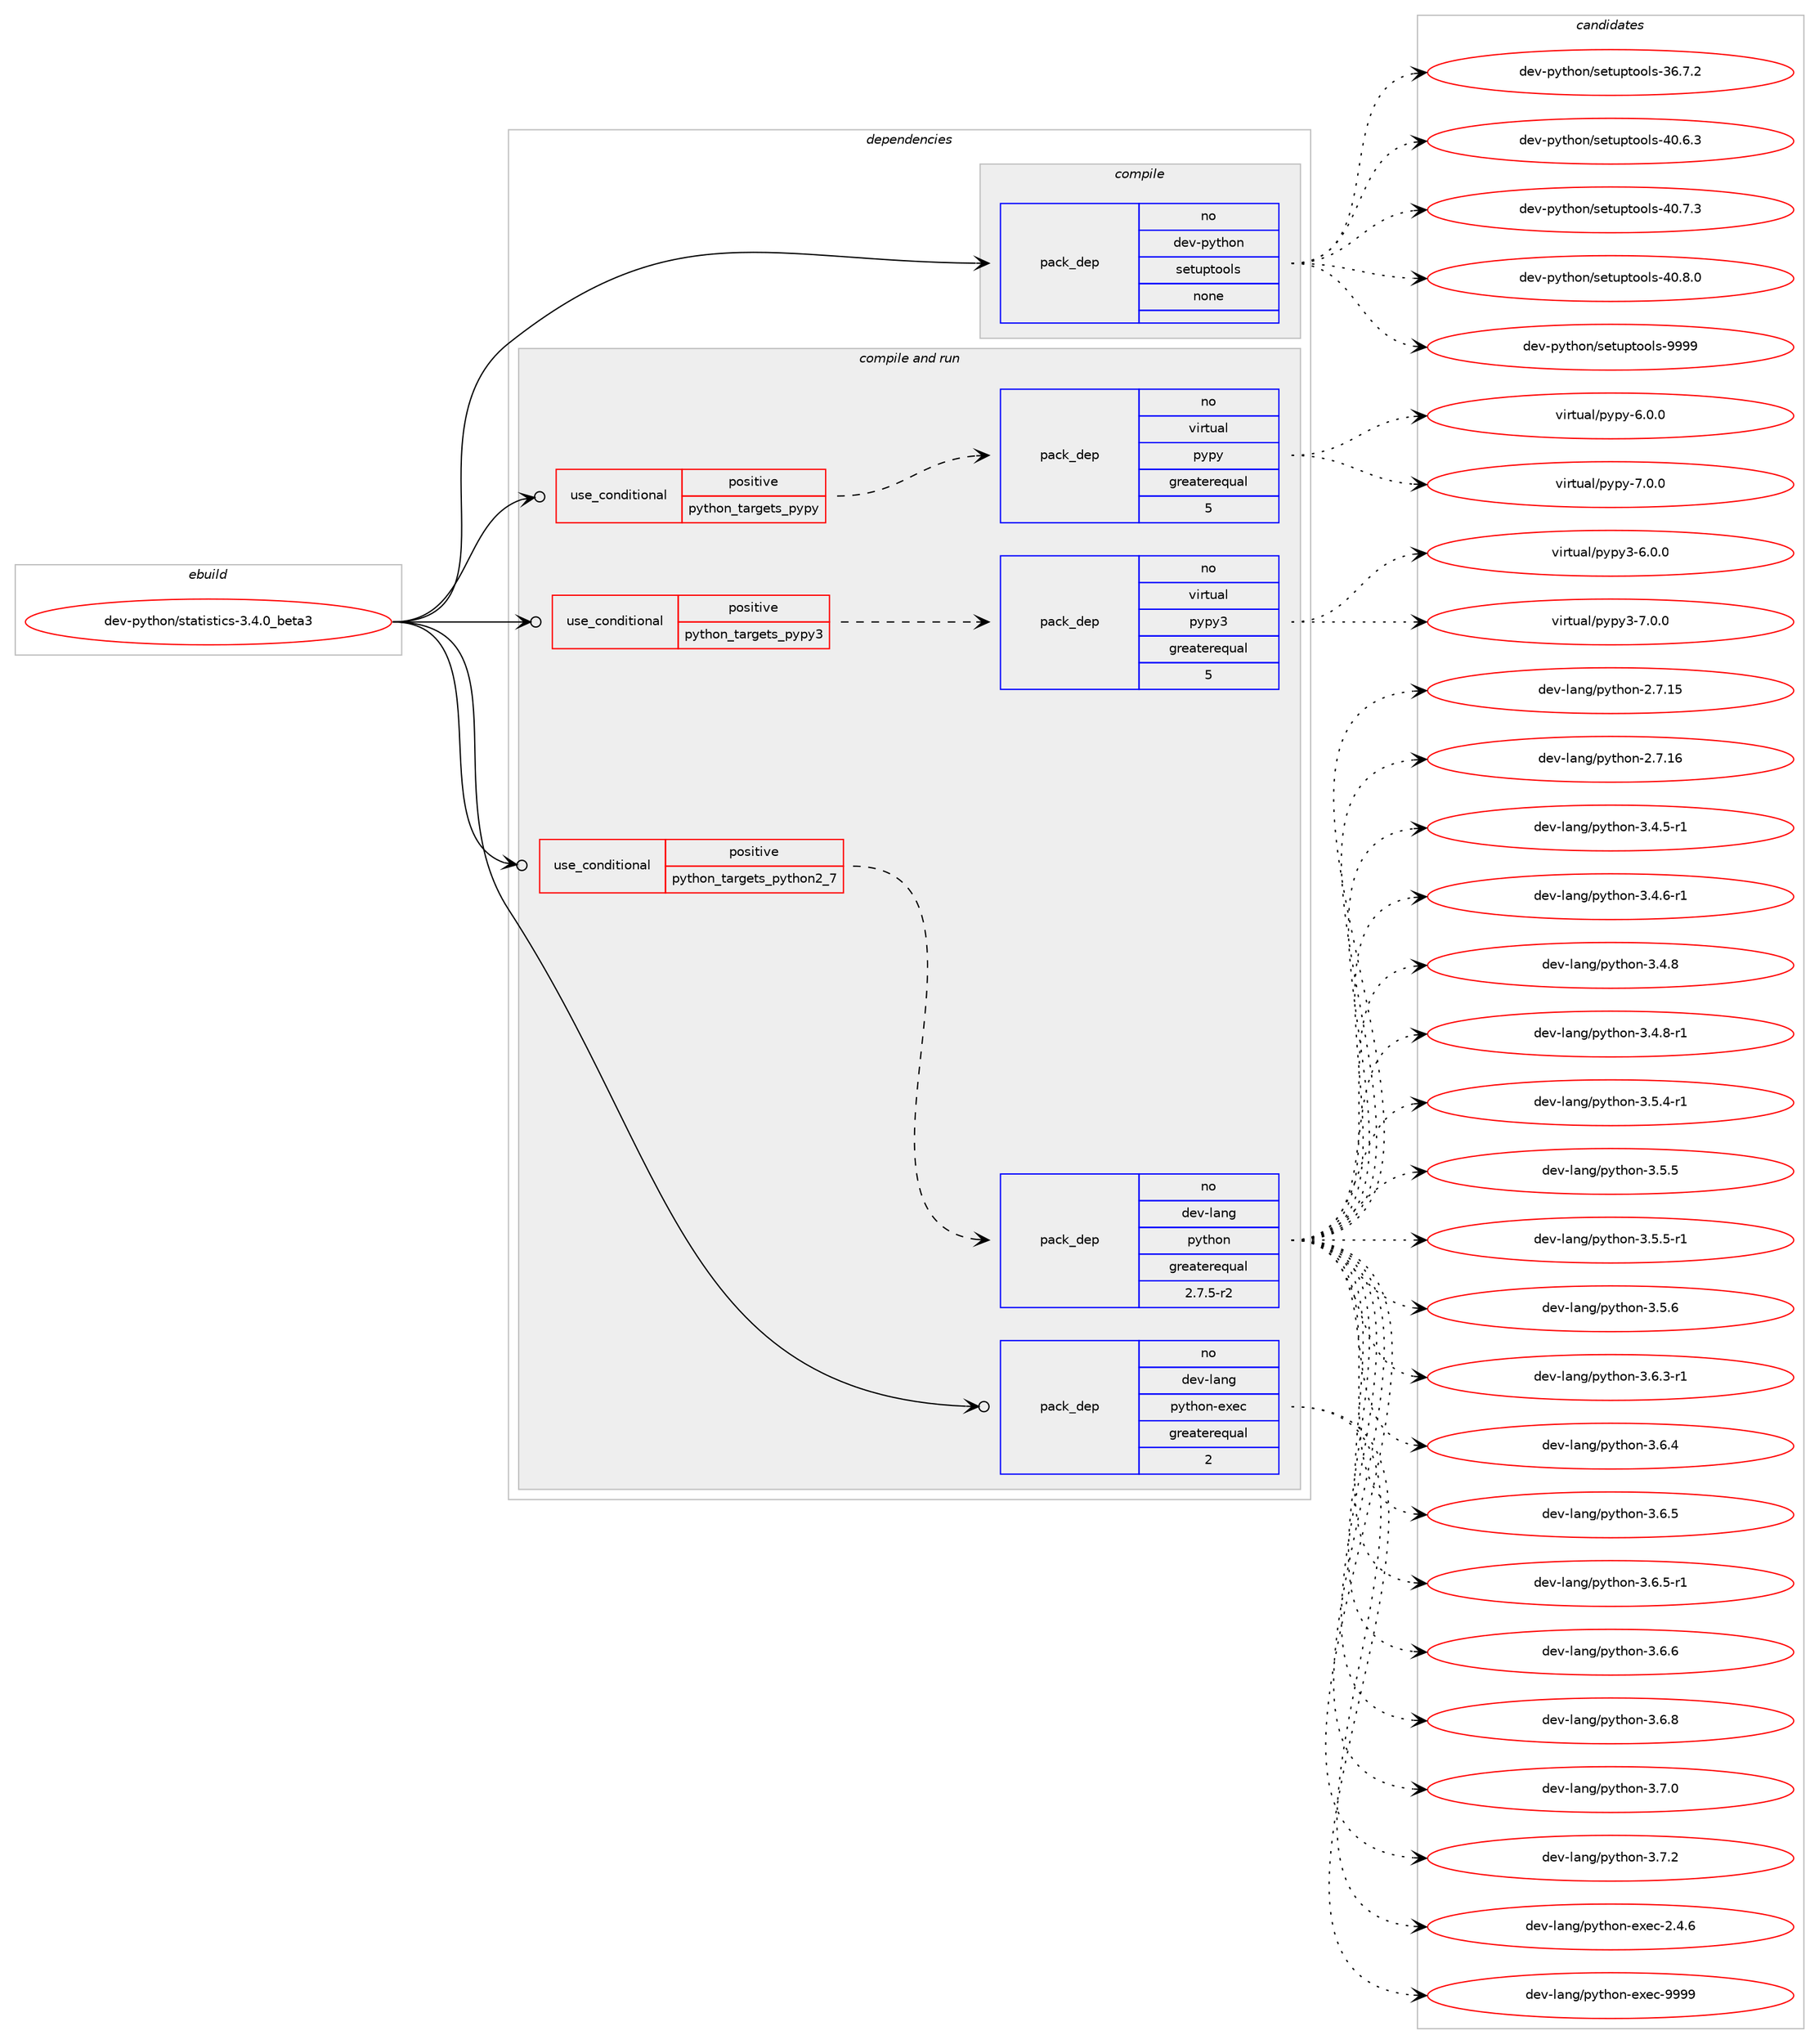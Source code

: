 digraph prolog {

# *************
# Graph options
# *************

newrank=true;
concentrate=true;
compound=true;
graph [rankdir=LR,fontname=Helvetica,fontsize=10,ranksep=1.5];#, ranksep=2.5, nodesep=0.2];
edge  [arrowhead=vee];
node  [fontname=Helvetica,fontsize=10];

# **********
# The ebuild
# **********

subgraph cluster_leftcol {
color=gray;
rank=same;
label=<<i>ebuild</i>>;
id [label="dev-python/statistics-3.4.0_beta3", color=red, width=4, href="../dev-python/statistics-3.4.0_beta3.svg"];
}

# ****************
# The dependencies
# ****************

subgraph cluster_midcol {
color=gray;
label=<<i>dependencies</i>>;
subgraph cluster_compile {
fillcolor="#eeeeee";
style=filled;
label=<<i>compile</i>>;
subgraph pack1034487 {
dependency1443097 [label=<<TABLE BORDER="0" CELLBORDER="1" CELLSPACING="0" CELLPADDING="4" WIDTH="220"><TR><TD ROWSPAN="6" CELLPADDING="30">pack_dep</TD></TR><TR><TD WIDTH="110">no</TD></TR><TR><TD>dev-python</TD></TR><TR><TD>setuptools</TD></TR><TR><TD>none</TD></TR><TR><TD></TD></TR></TABLE>>, shape=none, color=blue];
}
id:e -> dependency1443097:w [weight=20,style="solid",arrowhead="vee"];
}
subgraph cluster_compileandrun {
fillcolor="#eeeeee";
style=filled;
label=<<i>compile and run</i>>;
subgraph cond385248 {
dependency1443098 [label=<<TABLE BORDER="0" CELLBORDER="1" CELLSPACING="0" CELLPADDING="4"><TR><TD ROWSPAN="3" CELLPADDING="10">use_conditional</TD></TR><TR><TD>positive</TD></TR><TR><TD>python_targets_pypy</TD></TR></TABLE>>, shape=none, color=red];
subgraph pack1034488 {
dependency1443099 [label=<<TABLE BORDER="0" CELLBORDER="1" CELLSPACING="0" CELLPADDING="4" WIDTH="220"><TR><TD ROWSPAN="6" CELLPADDING="30">pack_dep</TD></TR><TR><TD WIDTH="110">no</TD></TR><TR><TD>virtual</TD></TR><TR><TD>pypy</TD></TR><TR><TD>greaterequal</TD></TR><TR><TD>5</TD></TR></TABLE>>, shape=none, color=blue];
}
dependency1443098:e -> dependency1443099:w [weight=20,style="dashed",arrowhead="vee"];
}
id:e -> dependency1443098:w [weight=20,style="solid",arrowhead="odotvee"];
subgraph cond385249 {
dependency1443100 [label=<<TABLE BORDER="0" CELLBORDER="1" CELLSPACING="0" CELLPADDING="4"><TR><TD ROWSPAN="3" CELLPADDING="10">use_conditional</TD></TR><TR><TD>positive</TD></TR><TR><TD>python_targets_pypy3</TD></TR></TABLE>>, shape=none, color=red];
subgraph pack1034489 {
dependency1443101 [label=<<TABLE BORDER="0" CELLBORDER="1" CELLSPACING="0" CELLPADDING="4" WIDTH="220"><TR><TD ROWSPAN="6" CELLPADDING="30">pack_dep</TD></TR><TR><TD WIDTH="110">no</TD></TR><TR><TD>virtual</TD></TR><TR><TD>pypy3</TD></TR><TR><TD>greaterequal</TD></TR><TR><TD>5</TD></TR></TABLE>>, shape=none, color=blue];
}
dependency1443100:e -> dependency1443101:w [weight=20,style="dashed",arrowhead="vee"];
}
id:e -> dependency1443100:w [weight=20,style="solid",arrowhead="odotvee"];
subgraph cond385250 {
dependency1443102 [label=<<TABLE BORDER="0" CELLBORDER="1" CELLSPACING="0" CELLPADDING="4"><TR><TD ROWSPAN="3" CELLPADDING="10">use_conditional</TD></TR><TR><TD>positive</TD></TR><TR><TD>python_targets_python2_7</TD></TR></TABLE>>, shape=none, color=red];
subgraph pack1034490 {
dependency1443103 [label=<<TABLE BORDER="0" CELLBORDER="1" CELLSPACING="0" CELLPADDING="4" WIDTH="220"><TR><TD ROWSPAN="6" CELLPADDING="30">pack_dep</TD></TR><TR><TD WIDTH="110">no</TD></TR><TR><TD>dev-lang</TD></TR><TR><TD>python</TD></TR><TR><TD>greaterequal</TD></TR><TR><TD>2.7.5-r2</TD></TR></TABLE>>, shape=none, color=blue];
}
dependency1443102:e -> dependency1443103:w [weight=20,style="dashed",arrowhead="vee"];
}
id:e -> dependency1443102:w [weight=20,style="solid",arrowhead="odotvee"];
subgraph pack1034491 {
dependency1443104 [label=<<TABLE BORDER="0" CELLBORDER="1" CELLSPACING="0" CELLPADDING="4" WIDTH="220"><TR><TD ROWSPAN="6" CELLPADDING="30">pack_dep</TD></TR><TR><TD WIDTH="110">no</TD></TR><TR><TD>dev-lang</TD></TR><TR><TD>python-exec</TD></TR><TR><TD>greaterequal</TD></TR><TR><TD>2</TD></TR></TABLE>>, shape=none, color=blue];
}
id:e -> dependency1443104:w [weight=20,style="solid",arrowhead="odotvee"];
}
subgraph cluster_run {
fillcolor="#eeeeee";
style=filled;
label=<<i>run</i>>;
}
}

# **************
# The candidates
# **************

subgraph cluster_choices {
rank=same;
color=gray;
label=<<i>candidates</i>>;

subgraph choice1034487 {
color=black;
nodesep=1;
choice100101118451121211161041111104711510111611711211611111110811545515446554650 [label="dev-python/setuptools-36.7.2", color=red, width=4,href="../dev-python/setuptools-36.7.2.svg"];
choice100101118451121211161041111104711510111611711211611111110811545524846544651 [label="dev-python/setuptools-40.6.3", color=red, width=4,href="../dev-python/setuptools-40.6.3.svg"];
choice100101118451121211161041111104711510111611711211611111110811545524846554651 [label="dev-python/setuptools-40.7.3", color=red, width=4,href="../dev-python/setuptools-40.7.3.svg"];
choice100101118451121211161041111104711510111611711211611111110811545524846564648 [label="dev-python/setuptools-40.8.0", color=red, width=4,href="../dev-python/setuptools-40.8.0.svg"];
choice10010111845112121116104111110471151011161171121161111111081154557575757 [label="dev-python/setuptools-9999", color=red, width=4,href="../dev-python/setuptools-9999.svg"];
dependency1443097:e -> choice100101118451121211161041111104711510111611711211611111110811545515446554650:w [style=dotted,weight="100"];
dependency1443097:e -> choice100101118451121211161041111104711510111611711211611111110811545524846544651:w [style=dotted,weight="100"];
dependency1443097:e -> choice100101118451121211161041111104711510111611711211611111110811545524846554651:w [style=dotted,weight="100"];
dependency1443097:e -> choice100101118451121211161041111104711510111611711211611111110811545524846564648:w [style=dotted,weight="100"];
dependency1443097:e -> choice10010111845112121116104111110471151011161171121161111111081154557575757:w [style=dotted,weight="100"];
}
subgraph choice1034488 {
color=black;
nodesep=1;
choice1181051141161179710847112121112121455446484648 [label="virtual/pypy-6.0.0", color=red, width=4,href="../virtual/pypy-6.0.0.svg"];
choice1181051141161179710847112121112121455546484648 [label="virtual/pypy-7.0.0", color=red, width=4,href="../virtual/pypy-7.0.0.svg"];
dependency1443099:e -> choice1181051141161179710847112121112121455446484648:w [style=dotted,weight="100"];
dependency1443099:e -> choice1181051141161179710847112121112121455546484648:w [style=dotted,weight="100"];
}
subgraph choice1034489 {
color=black;
nodesep=1;
choice118105114116117971084711212111212151455446484648 [label="virtual/pypy3-6.0.0", color=red, width=4,href="../virtual/pypy3-6.0.0.svg"];
choice118105114116117971084711212111212151455546484648 [label="virtual/pypy3-7.0.0", color=red, width=4,href="../virtual/pypy3-7.0.0.svg"];
dependency1443101:e -> choice118105114116117971084711212111212151455446484648:w [style=dotted,weight="100"];
dependency1443101:e -> choice118105114116117971084711212111212151455546484648:w [style=dotted,weight="100"];
}
subgraph choice1034490 {
color=black;
nodesep=1;
choice10010111845108971101034711212111610411111045504655464953 [label="dev-lang/python-2.7.15", color=red, width=4,href="../dev-lang/python-2.7.15.svg"];
choice10010111845108971101034711212111610411111045504655464954 [label="dev-lang/python-2.7.16", color=red, width=4,href="../dev-lang/python-2.7.16.svg"];
choice1001011184510897110103471121211161041111104551465246534511449 [label="dev-lang/python-3.4.5-r1", color=red, width=4,href="../dev-lang/python-3.4.5-r1.svg"];
choice1001011184510897110103471121211161041111104551465246544511449 [label="dev-lang/python-3.4.6-r1", color=red, width=4,href="../dev-lang/python-3.4.6-r1.svg"];
choice100101118451089711010347112121116104111110455146524656 [label="dev-lang/python-3.4.8", color=red, width=4,href="../dev-lang/python-3.4.8.svg"];
choice1001011184510897110103471121211161041111104551465246564511449 [label="dev-lang/python-3.4.8-r1", color=red, width=4,href="../dev-lang/python-3.4.8-r1.svg"];
choice1001011184510897110103471121211161041111104551465346524511449 [label="dev-lang/python-3.5.4-r1", color=red, width=4,href="../dev-lang/python-3.5.4-r1.svg"];
choice100101118451089711010347112121116104111110455146534653 [label="dev-lang/python-3.5.5", color=red, width=4,href="../dev-lang/python-3.5.5.svg"];
choice1001011184510897110103471121211161041111104551465346534511449 [label="dev-lang/python-3.5.5-r1", color=red, width=4,href="../dev-lang/python-3.5.5-r1.svg"];
choice100101118451089711010347112121116104111110455146534654 [label="dev-lang/python-3.5.6", color=red, width=4,href="../dev-lang/python-3.5.6.svg"];
choice1001011184510897110103471121211161041111104551465446514511449 [label="dev-lang/python-3.6.3-r1", color=red, width=4,href="../dev-lang/python-3.6.3-r1.svg"];
choice100101118451089711010347112121116104111110455146544652 [label="dev-lang/python-3.6.4", color=red, width=4,href="../dev-lang/python-3.6.4.svg"];
choice100101118451089711010347112121116104111110455146544653 [label="dev-lang/python-3.6.5", color=red, width=4,href="../dev-lang/python-3.6.5.svg"];
choice1001011184510897110103471121211161041111104551465446534511449 [label="dev-lang/python-3.6.5-r1", color=red, width=4,href="../dev-lang/python-3.6.5-r1.svg"];
choice100101118451089711010347112121116104111110455146544654 [label="dev-lang/python-3.6.6", color=red, width=4,href="../dev-lang/python-3.6.6.svg"];
choice100101118451089711010347112121116104111110455146544656 [label="dev-lang/python-3.6.8", color=red, width=4,href="../dev-lang/python-3.6.8.svg"];
choice100101118451089711010347112121116104111110455146554648 [label="dev-lang/python-3.7.0", color=red, width=4,href="../dev-lang/python-3.7.0.svg"];
choice100101118451089711010347112121116104111110455146554650 [label="dev-lang/python-3.7.2", color=red, width=4,href="../dev-lang/python-3.7.2.svg"];
dependency1443103:e -> choice10010111845108971101034711212111610411111045504655464953:w [style=dotted,weight="100"];
dependency1443103:e -> choice10010111845108971101034711212111610411111045504655464954:w [style=dotted,weight="100"];
dependency1443103:e -> choice1001011184510897110103471121211161041111104551465246534511449:w [style=dotted,weight="100"];
dependency1443103:e -> choice1001011184510897110103471121211161041111104551465246544511449:w [style=dotted,weight="100"];
dependency1443103:e -> choice100101118451089711010347112121116104111110455146524656:w [style=dotted,weight="100"];
dependency1443103:e -> choice1001011184510897110103471121211161041111104551465246564511449:w [style=dotted,weight="100"];
dependency1443103:e -> choice1001011184510897110103471121211161041111104551465346524511449:w [style=dotted,weight="100"];
dependency1443103:e -> choice100101118451089711010347112121116104111110455146534653:w [style=dotted,weight="100"];
dependency1443103:e -> choice1001011184510897110103471121211161041111104551465346534511449:w [style=dotted,weight="100"];
dependency1443103:e -> choice100101118451089711010347112121116104111110455146534654:w [style=dotted,weight="100"];
dependency1443103:e -> choice1001011184510897110103471121211161041111104551465446514511449:w [style=dotted,weight="100"];
dependency1443103:e -> choice100101118451089711010347112121116104111110455146544652:w [style=dotted,weight="100"];
dependency1443103:e -> choice100101118451089711010347112121116104111110455146544653:w [style=dotted,weight="100"];
dependency1443103:e -> choice1001011184510897110103471121211161041111104551465446534511449:w [style=dotted,weight="100"];
dependency1443103:e -> choice100101118451089711010347112121116104111110455146544654:w [style=dotted,weight="100"];
dependency1443103:e -> choice100101118451089711010347112121116104111110455146544656:w [style=dotted,weight="100"];
dependency1443103:e -> choice100101118451089711010347112121116104111110455146554648:w [style=dotted,weight="100"];
dependency1443103:e -> choice100101118451089711010347112121116104111110455146554650:w [style=dotted,weight="100"];
}
subgraph choice1034491 {
color=black;
nodesep=1;
choice1001011184510897110103471121211161041111104510112010199455046524654 [label="dev-lang/python-exec-2.4.6", color=red, width=4,href="../dev-lang/python-exec-2.4.6.svg"];
choice10010111845108971101034711212111610411111045101120101994557575757 [label="dev-lang/python-exec-9999", color=red, width=4,href="../dev-lang/python-exec-9999.svg"];
dependency1443104:e -> choice1001011184510897110103471121211161041111104510112010199455046524654:w [style=dotted,weight="100"];
dependency1443104:e -> choice10010111845108971101034711212111610411111045101120101994557575757:w [style=dotted,weight="100"];
}
}

}
